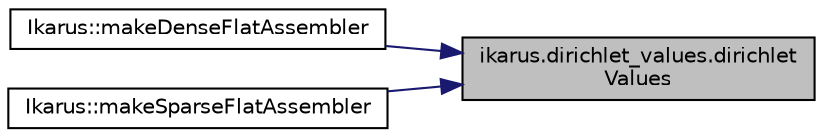 digraph "ikarus.dirichlet_values.dirichletValues"
{
 // LATEX_PDF_SIZE
  edge [fontname="Helvetica",fontsize="10",labelfontname="Helvetica",labelfontsize="10"];
  node [fontname="Helvetica",fontsize="10",shape=record];
  rankdir="RL";
  Node1 [label="ikarus.dirichlet_values.dirichlet\lValues",height=0.2,width=0.4,color="black", fillcolor="grey75", style="filled", fontcolor="black",tooltip=" "];
  Node1 -> Node2 [dir="back",color="midnightblue",fontsize="10",style="solid"];
  Node2 [label="Ikarus::makeDenseFlatAssembler",height=0.2,width=0.4,color="black", fillcolor="white", style="filled",URL="$a00351.html#aa2e289f3c26f24717a19b05b5561538c",tooltip=" "];
  Node1 -> Node3 [dir="back",color="midnightblue",fontsize="10",style="solid"];
  Node3 [label="Ikarus::makeSparseFlatAssembler",height=0.2,width=0.4,color="black", fillcolor="white", style="filled",URL="$a00351.html#a7b31ad9106d0c3d4052413bcbf5ea596",tooltip=" "];
}
